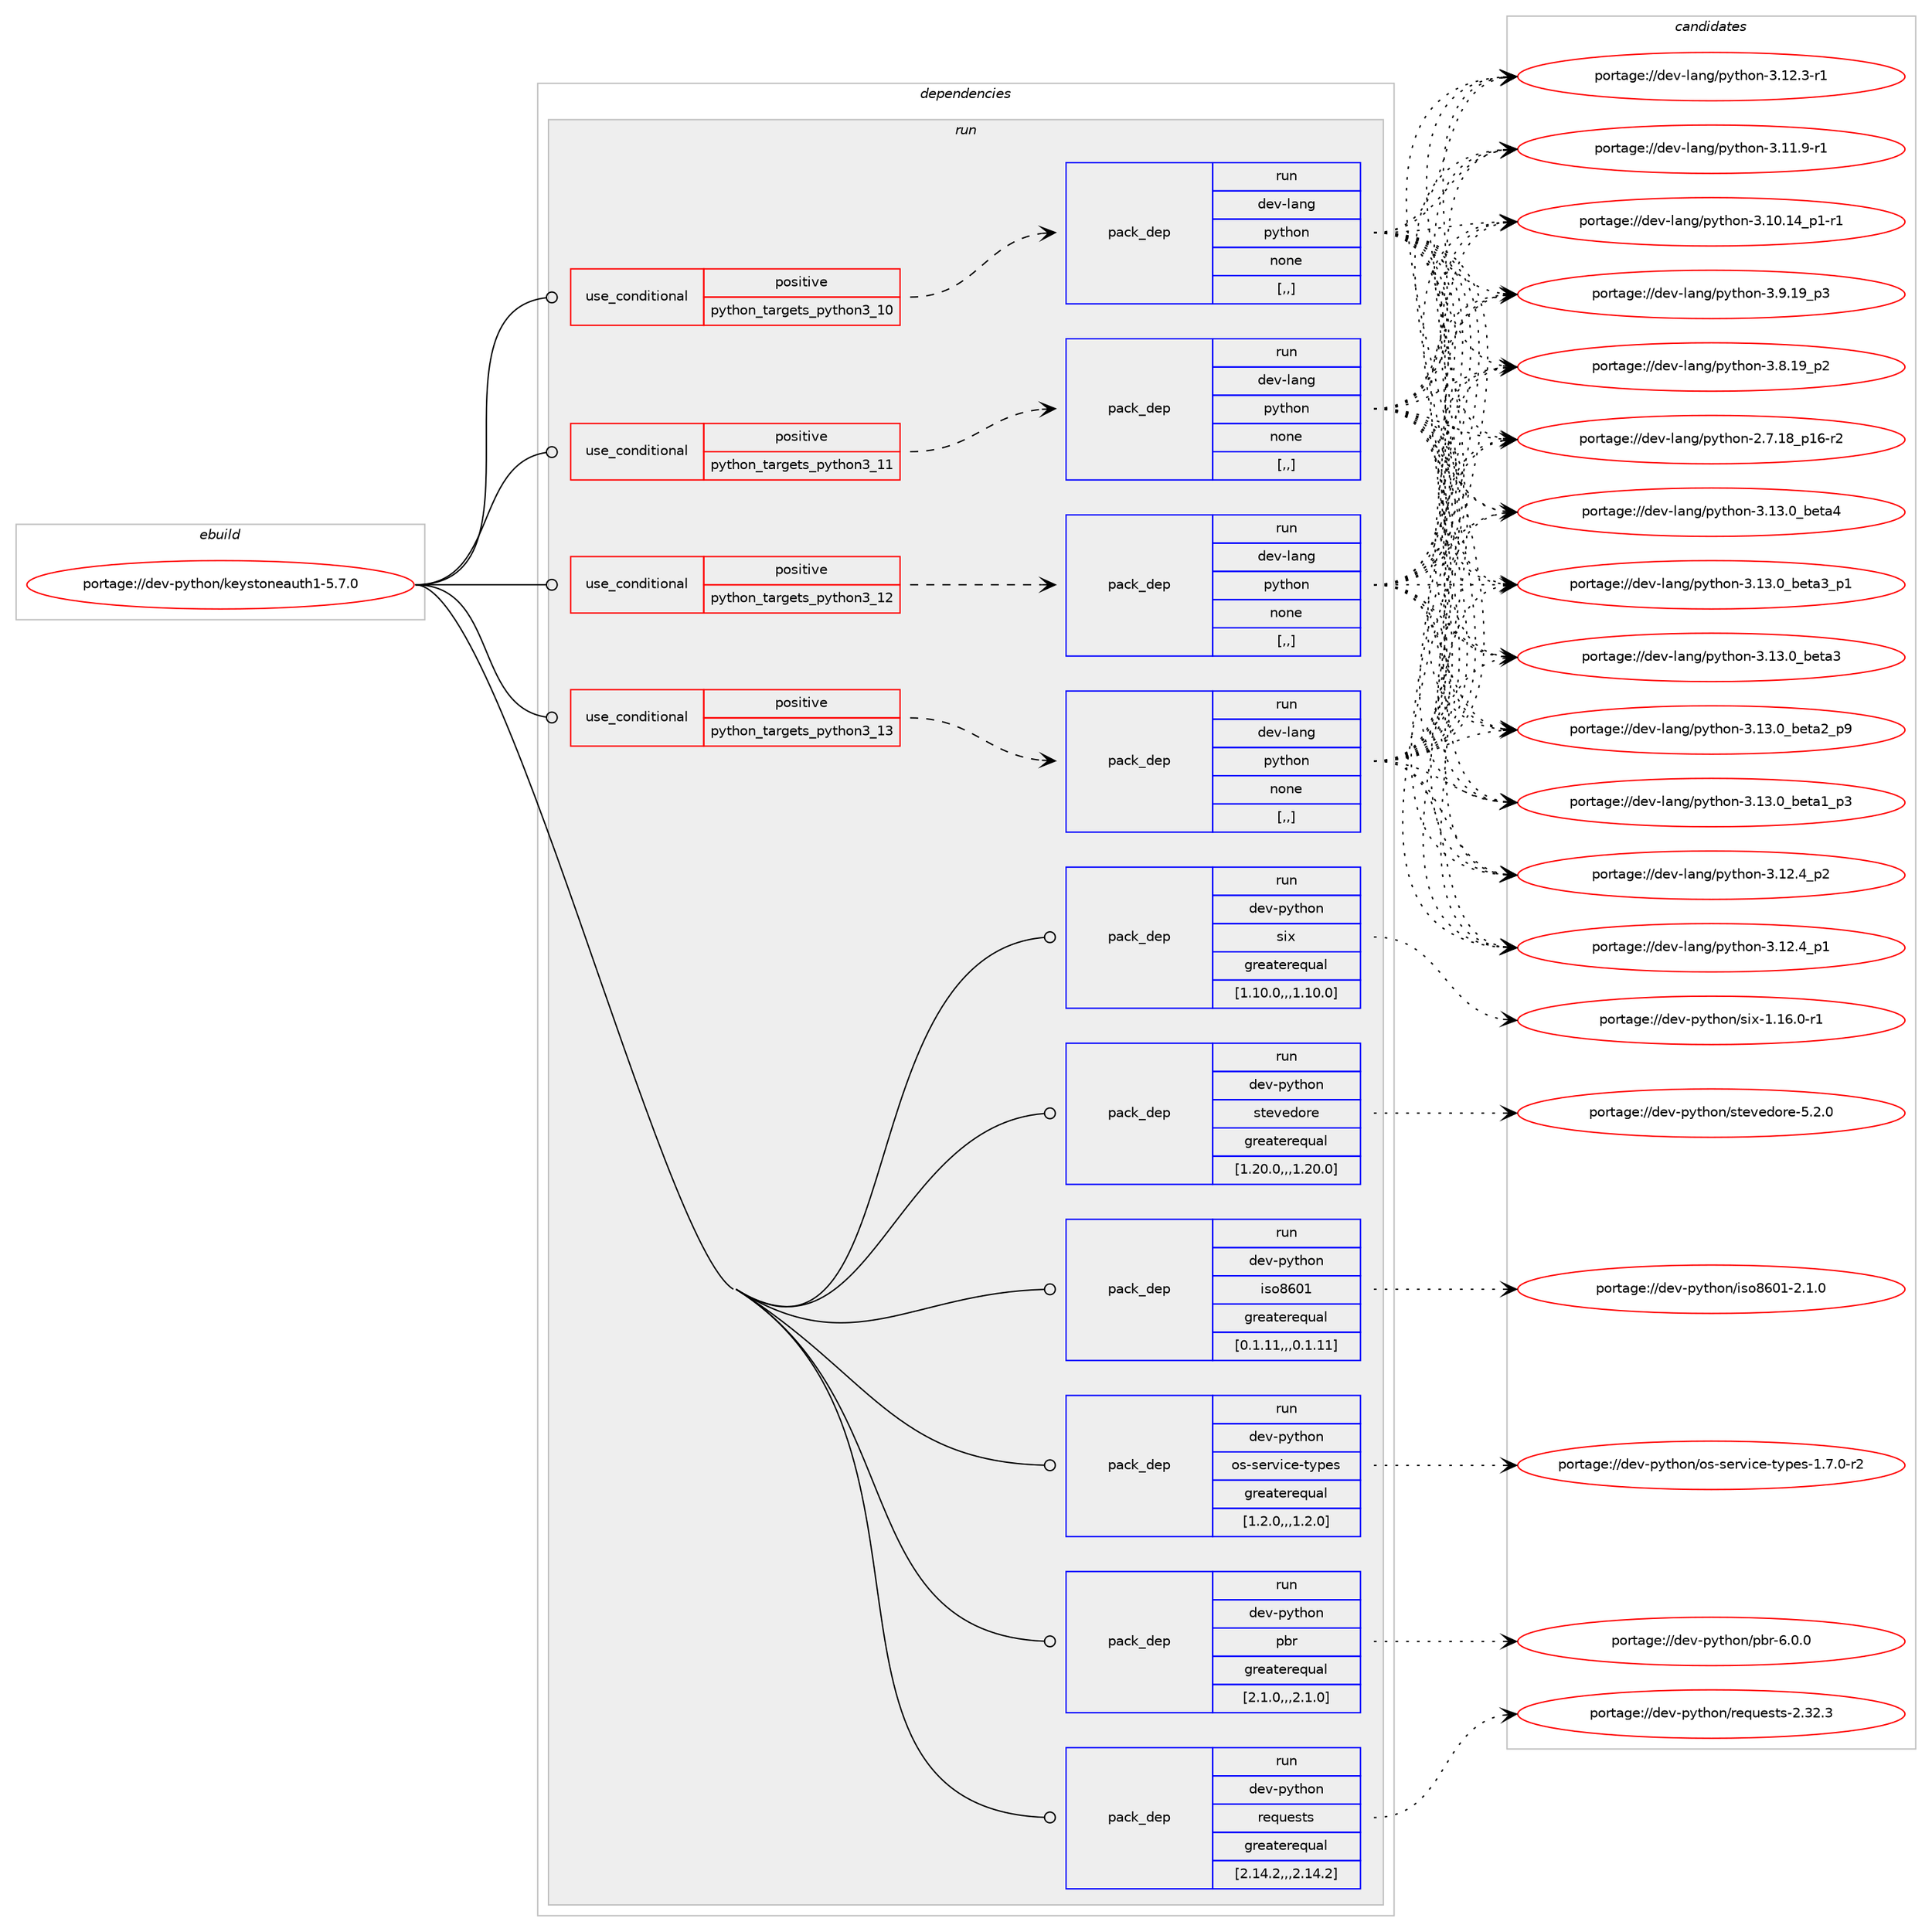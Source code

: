 digraph prolog {

# *************
# Graph options
# *************

newrank=true;
concentrate=true;
compound=true;
graph [rankdir=LR,fontname=Helvetica,fontsize=10,ranksep=1.5];#, ranksep=2.5, nodesep=0.2];
edge  [arrowhead=vee];
node  [fontname=Helvetica,fontsize=10];

# **********
# The ebuild
# **********

subgraph cluster_leftcol {
color=gray;
label=<<i>ebuild</i>>;
id [label="portage://dev-python/keystoneauth1-5.7.0", color=red, width=4, href="../dev-python/keystoneauth1-5.7.0.svg"];
}

# ****************
# The dependencies
# ****************

subgraph cluster_midcol {
color=gray;
label=<<i>dependencies</i>>;
subgraph cluster_compile {
fillcolor="#eeeeee";
style=filled;
label=<<i>compile</i>>;
}
subgraph cluster_compileandrun {
fillcolor="#eeeeee";
style=filled;
label=<<i>compile and run</i>>;
}
subgraph cluster_run {
fillcolor="#eeeeee";
style=filled;
label=<<i>run</i>>;
subgraph cond34448 {
dependency150450 [label=<<TABLE BORDER="0" CELLBORDER="1" CELLSPACING="0" CELLPADDING="4"><TR><TD ROWSPAN="3" CELLPADDING="10">use_conditional</TD></TR><TR><TD>positive</TD></TR><TR><TD>python_targets_python3_10</TD></TR></TABLE>>, shape=none, color=red];
subgraph pack114749 {
dependency150451 [label=<<TABLE BORDER="0" CELLBORDER="1" CELLSPACING="0" CELLPADDING="4" WIDTH="220"><TR><TD ROWSPAN="6" CELLPADDING="30">pack_dep</TD></TR><TR><TD WIDTH="110">run</TD></TR><TR><TD>dev-lang</TD></TR><TR><TD>python</TD></TR><TR><TD>none</TD></TR><TR><TD>[,,]</TD></TR></TABLE>>, shape=none, color=blue];
}
dependency150450:e -> dependency150451:w [weight=20,style="dashed",arrowhead="vee"];
}
id:e -> dependency150450:w [weight=20,style="solid",arrowhead="odot"];
subgraph cond34449 {
dependency150452 [label=<<TABLE BORDER="0" CELLBORDER="1" CELLSPACING="0" CELLPADDING="4"><TR><TD ROWSPAN="3" CELLPADDING="10">use_conditional</TD></TR><TR><TD>positive</TD></TR><TR><TD>python_targets_python3_11</TD></TR></TABLE>>, shape=none, color=red];
subgraph pack114750 {
dependency150453 [label=<<TABLE BORDER="0" CELLBORDER="1" CELLSPACING="0" CELLPADDING="4" WIDTH="220"><TR><TD ROWSPAN="6" CELLPADDING="30">pack_dep</TD></TR><TR><TD WIDTH="110">run</TD></TR><TR><TD>dev-lang</TD></TR><TR><TD>python</TD></TR><TR><TD>none</TD></TR><TR><TD>[,,]</TD></TR></TABLE>>, shape=none, color=blue];
}
dependency150452:e -> dependency150453:w [weight=20,style="dashed",arrowhead="vee"];
}
id:e -> dependency150452:w [weight=20,style="solid",arrowhead="odot"];
subgraph cond34450 {
dependency150454 [label=<<TABLE BORDER="0" CELLBORDER="1" CELLSPACING="0" CELLPADDING="4"><TR><TD ROWSPAN="3" CELLPADDING="10">use_conditional</TD></TR><TR><TD>positive</TD></TR><TR><TD>python_targets_python3_12</TD></TR></TABLE>>, shape=none, color=red];
subgraph pack114751 {
dependency150455 [label=<<TABLE BORDER="0" CELLBORDER="1" CELLSPACING="0" CELLPADDING="4" WIDTH="220"><TR><TD ROWSPAN="6" CELLPADDING="30">pack_dep</TD></TR><TR><TD WIDTH="110">run</TD></TR><TR><TD>dev-lang</TD></TR><TR><TD>python</TD></TR><TR><TD>none</TD></TR><TR><TD>[,,]</TD></TR></TABLE>>, shape=none, color=blue];
}
dependency150454:e -> dependency150455:w [weight=20,style="dashed",arrowhead="vee"];
}
id:e -> dependency150454:w [weight=20,style="solid",arrowhead="odot"];
subgraph cond34451 {
dependency150456 [label=<<TABLE BORDER="0" CELLBORDER="1" CELLSPACING="0" CELLPADDING="4"><TR><TD ROWSPAN="3" CELLPADDING="10">use_conditional</TD></TR><TR><TD>positive</TD></TR><TR><TD>python_targets_python3_13</TD></TR></TABLE>>, shape=none, color=red];
subgraph pack114752 {
dependency150457 [label=<<TABLE BORDER="0" CELLBORDER="1" CELLSPACING="0" CELLPADDING="4" WIDTH="220"><TR><TD ROWSPAN="6" CELLPADDING="30">pack_dep</TD></TR><TR><TD WIDTH="110">run</TD></TR><TR><TD>dev-lang</TD></TR><TR><TD>python</TD></TR><TR><TD>none</TD></TR><TR><TD>[,,]</TD></TR></TABLE>>, shape=none, color=blue];
}
dependency150456:e -> dependency150457:w [weight=20,style="dashed",arrowhead="vee"];
}
id:e -> dependency150456:w [weight=20,style="solid",arrowhead="odot"];
subgraph pack114753 {
dependency150458 [label=<<TABLE BORDER="0" CELLBORDER="1" CELLSPACING="0" CELLPADDING="4" WIDTH="220"><TR><TD ROWSPAN="6" CELLPADDING="30">pack_dep</TD></TR><TR><TD WIDTH="110">run</TD></TR><TR><TD>dev-python</TD></TR><TR><TD>iso8601</TD></TR><TR><TD>greaterequal</TD></TR><TR><TD>[0.1.11,,,0.1.11]</TD></TR></TABLE>>, shape=none, color=blue];
}
id:e -> dependency150458:w [weight=20,style="solid",arrowhead="odot"];
subgraph pack114754 {
dependency150459 [label=<<TABLE BORDER="0" CELLBORDER="1" CELLSPACING="0" CELLPADDING="4" WIDTH="220"><TR><TD ROWSPAN="6" CELLPADDING="30">pack_dep</TD></TR><TR><TD WIDTH="110">run</TD></TR><TR><TD>dev-python</TD></TR><TR><TD>os-service-types</TD></TR><TR><TD>greaterequal</TD></TR><TR><TD>[1.2.0,,,1.2.0]</TD></TR></TABLE>>, shape=none, color=blue];
}
id:e -> dependency150459:w [weight=20,style="solid",arrowhead="odot"];
subgraph pack114755 {
dependency150460 [label=<<TABLE BORDER="0" CELLBORDER="1" CELLSPACING="0" CELLPADDING="4" WIDTH="220"><TR><TD ROWSPAN="6" CELLPADDING="30">pack_dep</TD></TR><TR><TD WIDTH="110">run</TD></TR><TR><TD>dev-python</TD></TR><TR><TD>pbr</TD></TR><TR><TD>greaterequal</TD></TR><TR><TD>[2.1.0,,,2.1.0]</TD></TR></TABLE>>, shape=none, color=blue];
}
id:e -> dependency150460:w [weight=20,style="solid",arrowhead="odot"];
subgraph pack114756 {
dependency150461 [label=<<TABLE BORDER="0" CELLBORDER="1" CELLSPACING="0" CELLPADDING="4" WIDTH="220"><TR><TD ROWSPAN="6" CELLPADDING="30">pack_dep</TD></TR><TR><TD WIDTH="110">run</TD></TR><TR><TD>dev-python</TD></TR><TR><TD>requests</TD></TR><TR><TD>greaterequal</TD></TR><TR><TD>[2.14.2,,,2.14.2]</TD></TR></TABLE>>, shape=none, color=blue];
}
id:e -> dependency150461:w [weight=20,style="solid",arrowhead="odot"];
subgraph pack114757 {
dependency150462 [label=<<TABLE BORDER="0" CELLBORDER="1" CELLSPACING="0" CELLPADDING="4" WIDTH="220"><TR><TD ROWSPAN="6" CELLPADDING="30">pack_dep</TD></TR><TR><TD WIDTH="110">run</TD></TR><TR><TD>dev-python</TD></TR><TR><TD>six</TD></TR><TR><TD>greaterequal</TD></TR><TR><TD>[1.10.0,,,1.10.0]</TD></TR></TABLE>>, shape=none, color=blue];
}
id:e -> dependency150462:w [weight=20,style="solid",arrowhead="odot"];
subgraph pack114758 {
dependency150463 [label=<<TABLE BORDER="0" CELLBORDER="1" CELLSPACING="0" CELLPADDING="4" WIDTH="220"><TR><TD ROWSPAN="6" CELLPADDING="30">pack_dep</TD></TR><TR><TD WIDTH="110">run</TD></TR><TR><TD>dev-python</TD></TR><TR><TD>stevedore</TD></TR><TR><TD>greaterequal</TD></TR><TR><TD>[1.20.0,,,1.20.0]</TD></TR></TABLE>>, shape=none, color=blue];
}
id:e -> dependency150463:w [weight=20,style="solid",arrowhead="odot"];
}
}

# **************
# The candidates
# **************

subgraph cluster_choices {
rank=same;
color=gray;
label=<<i>candidates</i>>;

subgraph choice114749 {
color=black;
nodesep=1;
choice1001011184510897110103471121211161041111104551464951464895981011169752 [label="portage://dev-lang/python-3.13.0_beta4", color=red, width=4,href="../dev-lang/python-3.13.0_beta4.svg"];
choice10010111845108971101034711212111610411111045514649514648959810111697519511249 [label="portage://dev-lang/python-3.13.0_beta3_p1", color=red, width=4,href="../dev-lang/python-3.13.0_beta3_p1.svg"];
choice1001011184510897110103471121211161041111104551464951464895981011169751 [label="portage://dev-lang/python-3.13.0_beta3", color=red, width=4,href="../dev-lang/python-3.13.0_beta3.svg"];
choice10010111845108971101034711212111610411111045514649514648959810111697509511257 [label="portage://dev-lang/python-3.13.0_beta2_p9", color=red, width=4,href="../dev-lang/python-3.13.0_beta2_p9.svg"];
choice10010111845108971101034711212111610411111045514649514648959810111697499511251 [label="portage://dev-lang/python-3.13.0_beta1_p3", color=red, width=4,href="../dev-lang/python-3.13.0_beta1_p3.svg"];
choice100101118451089711010347112121116104111110455146495046529511250 [label="portage://dev-lang/python-3.12.4_p2", color=red, width=4,href="../dev-lang/python-3.12.4_p2.svg"];
choice100101118451089711010347112121116104111110455146495046529511249 [label="portage://dev-lang/python-3.12.4_p1", color=red, width=4,href="../dev-lang/python-3.12.4_p1.svg"];
choice100101118451089711010347112121116104111110455146495046514511449 [label="portage://dev-lang/python-3.12.3-r1", color=red, width=4,href="../dev-lang/python-3.12.3-r1.svg"];
choice100101118451089711010347112121116104111110455146494946574511449 [label="portage://dev-lang/python-3.11.9-r1", color=red, width=4,href="../dev-lang/python-3.11.9-r1.svg"];
choice100101118451089711010347112121116104111110455146494846495295112494511449 [label="portage://dev-lang/python-3.10.14_p1-r1", color=red, width=4,href="../dev-lang/python-3.10.14_p1-r1.svg"];
choice100101118451089711010347112121116104111110455146574649579511251 [label="portage://dev-lang/python-3.9.19_p3", color=red, width=4,href="../dev-lang/python-3.9.19_p3.svg"];
choice100101118451089711010347112121116104111110455146564649579511250 [label="portage://dev-lang/python-3.8.19_p2", color=red, width=4,href="../dev-lang/python-3.8.19_p2.svg"];
choice100101118451089711010347112121116104111110455046554649569511249544511450 [label="portage://dev-lang/python-2.7.18_p16-r2", color=red, width=4,href="../dev-lang/python-2.7.18_p16-r2.svg"];
dependency150451:e -> choice1001011184510897110103471121211161041111104551464951464895981011169752:w [style=dotted,weight="100"];
dependency150451:e -> choice10010111845108971101034711212111610411111045514649514648959810111697519511249:w [style=dotted,weight="100"];
dependency150451:e -> choice1001011184510897110103471121211161041111104551464951464895981011169751:w [style=dotted,weight="100"];
dependency150451:e -> choice10010111845108971101034711212111610411111045514649514648959810111697509511257:w [style=dotted,weight="100"];
dependency150451:e -> choice10010111845108971101034711212111610411111045514649514648959810111697499511251:w [style=dotted,weight="100"];
dependency150451:e -> choice100101118451089711010347112121116104111110455146495046529511250:w [style=dotted,weight="100"];
dependency150451:e -> choice100101118451089711010347112121116104111110455146495046529511249:w [style=dotted,weight="100"];
dependency150451:e -> choice100101118451089711010347112121116104111110455146495046514511449:w [style=dotted,weight="100"];
dependency150451:e -> choice100101118451089711010347112121116104111110455146494946574511449:w [style=dotted,weight="100"];
dependency150451:e -> choice100101118451089711010347112121116104111110455146494846495295112494511449:w [style=dotted,weight="100"];
dependency150451:e -> choice100101118451089711010347112121116104111110455146574649579511251:w [style=dotted,weight="100"];
dependency150451:e -> choice100101118451089711010347112121116104111110455146564649579511250:w [style=dotted,weight="100"];
dependency150451:e -> choice100101118451089711010347112121116104111110455046554649569511249544511450:w [style=dotted,weight="100"];
}
subgraph choice114750 {
color=black;
nodesep=1;
choice1001011184510897110103471121211161041111104551464951464895981011169752 [label="portage://dev-lang/python-3.13.0_beta4", color=red, width=4,href="../dev-lang/python-3.13.0_beta4.svg"];
choice10010111845108971101034711212111610411111045514649514648959810111697519511249 [label="portage://dev-lang/python-3.13.0_beta3_p1", color=red, width=4,href="../dev-lang/python-3.13.0_beta3_p1.svg"];
choice1001011184510897110103471121211161041111104551464951464895981011169751 [label="portage://dev-lang/python-3.13.0_beta3", color=red, width=4,href="../dev-lang/python-3.13.0_beta3.svg"];
choice10010111845108971101034711212111610411111045514649514648959810111697509511257 [label="portage://dev-lang/python-3.13.0_beta2_p9", color=red, width=4,href="../dev-lang/python-3.13.0_beta2_p9.svg"];
choice10010111845108971101034711212111610411111045514649514648959810111697499511251 [label="portage://dev-lang/python-3.13.0_beta1_p3", color=red, width=4,href="../dev-lang/python-3.13.0_beta1_p3.svg"];
choice100101118451089711010347112121116104111110455146495046529511250 [label="portage://dev-lang/python-3.12.4_p2", color=red, width=4,href="../dev-lang/python-3.12.4_p2.svg"];
choice100101118451089711010347112121116104111110455146495046529511249 [label="portage://dev-lang/python-3.12.4_p1", color=red, width=4,href="../dev-lang/python-3.12.4_p1.svg"];
choice100101118451089711010347112121116104111110455146495046514511449 [label="portage://dev-lang/python-3.12.3-r1", color=red, width=4,href="../dev-lang/python-3.12.3-r1.svg"];
choice100101118451089711010347112121116104111110455146494946574511449 [label="portage://dev-lang/python-3.11.9-r1", color=red, width=4,href="../dev-lang/python-3.11.9-r1.svg"];
choice100101118451089711010347112121116104111110455146494846495295112494511449 [label="portage://dev-lang/python-3.10.14_p1-r1", color=red, width=4,href="../dev-lang/python-3.10.14_p1-r1.svg"];
choice100101118451089711010347112121116104111110455146574649579511251 [label="portage://dev-lang/python-3.9.19_p3", color=red, width=4,href="../dev-lang/python-3.9.19_p3.svg"];
choice100101118451089711010347112121116104111110455146564649579511250 [label="portage://dev-lang/python-3.8.19_p2", color=red, width=4,href="../dev-lang/python-3.8.19_p2.svg"];
choice100101118451089711010347112121116104111110455046554649569511249544511450 [label="portage://dev-lang/python-2.7.18_p16-r2", color=red, width=4,href="../dev-lang/python-2.7.18_p16-r2.svg"];
dependency150453:e -> choice1001011184510897110103471121211161041111104551464951464895981011169752:w [style=dotted,weight="100"];
dependency150453:e -> choice10010111845108971101034711212111610411111045514649514648959810111697519511249:w [style=dotted,weight="100"];
dependency150453:e -> choice1001011184510897110103471121211161041111104551464951464895981011169751:w [style=dotted,weight="100"];
dependency150453:e -> choice10010111845108971101034711212111610411111045514649514648959810111697509511257:w [style=dotted,weight="100"];
dependency150453:e -> choice10010111845108971101034711212111610411111045514649514648959810111697499511251:w [style=dotted,weight="100"];
dependency150453:e -> choice100101118451089711010347112121116104111110455146495046529511250:w [style=dotted,weight="100"];
dependency150453:e -> choice100101118451089711010347112121116104111110455146495046529511249:w [style=dotted,weight="100"];
dependency150453:e -> choice100101118451089711010347112121116104111110455146495046514511449:w [style=dotted,weight="100"];
dependency150453:e -> choice100101118451089711010347112121116104111110455146494946574511449:w [style=dotted,weight="100"];
dependency150453:e -> choice100101118451089711010347112121116104111110455146494846495295112494511449:w [style=dotted,weight="100"];
dependency150453:e -> choice100101118451089711010347112121116104111110455146574649579511251:w [style=dotted,weight="100"];
dependency150453:e -> choice100101118451089711010347112121116104111110455146564649579511250:w [style=dotted,weight="100"];
dependency150453:e -> choice100101118451089711010347112121116104111110455046554649569511249544511450:w [style=dotted,weight="100"];
}
subgraph choice114751 {
color=black;
nodesep=1;
choice1001011184510897110103471121211161041111104551464951464895981011169752 [label="portage://dev-lang/python-3.13.0_beta4", color=red, width=4,href="../dev-lang/python-3.13.0_beta4.svg"];
choice10010111845108971101034711212111610411111045514649514648959810111697519511249 [label="portage://dev-lang/python-3.13.0_beta3_p1", color=red, width=4,href="../dev-lang/python-3.13.0_beta3_p1.svg"];
choice1001011184510897110103471121211161041111104551464951464895981011169751 [label="portage://dev-lang/python-3.13.0_beta3", color=red, width=4,href="../dev-lang/python-3.13.0_beta3.svg"];
choice10010111845108971101034711212111610411111045514649514648959810111697509511257 [label="portage://dev-lang/python-3.13.0_beta2_p9", color=red, width=4,href="../dev-lang/python-3.13.0_beta2_p9.svg"];
choice10010111845108971101034711212111610411111045514649514648959810111697499511251 [label="portage://dev-lang/python-3.13.0_beta1_p3", color=red, width=4,href="../dev-lang/python-3.13.0_beta1_p3.svg"];
choice100101118451089711010347112121116104111110455146495046529511250 [label="portage://dev-lang/python-3.12.4_p2", color=red, width=4,href="../dev-lang/python-3.12.4_p2.svg"];
choice100101118451089711010347112121116104111110455146495046529511249 [label="portage://dev-lang/python-3.12.4_p1", color=red, width=4,href="../dev-lang/python-3.12.4_p1.svg"];
choice100101118451089711010347112121116104111110455146495046514511449 [label="portage://dev-lang/python-3.12.3-r1", color=red, width=4,href="../dev-lang/python-3.12.3-r1.svg"];
choice100101118451089711010347112121116104111110455146494946574511449 [label="portage://dev-lang/python-3.11.9-r1", color=red, width=4,href="../dev-lang/python-3.11.9-r1.svg"];
choice100101118451089711010347112121116104111110455146494846495295112494511449 [label="portage://dev-lang/python-3.10.14_p1-r1", color=red, width=4,href="../dev-lang/python-3.10.14_p1-r1.svg"];
choice100101118451089711010347112121116104111110455146574649579511251 [label="portage://dev-lang/python-3.9.19_p3", color=red, width=4,href="../dev-lang/python-3.9.19_p3.svg"];
choice100101118451089711010347112121116104111110455146564649579511250 [label="portage://dev-lang/python-3.8.19_p2", color=red, width=4,href="../dev-lang/python-3.8.19_p2.svg"];
choice100101118451089711010347112121116104111110455046554649569511249544511450 [label="portage://dev-lang/python-2.7.18_p16-r2", color=red, width=4,href="../dev-lang/python-2.7.18_p16-r2.svg"];
dependency150455:e -> choice1001011184510897110103471121211161041111104551464951464895981011169752:w [style=dotted,weight="100"];
dependency150455:e -> choice10010111845108971101034711212111610411111045514649514648959810111697519511249:w [style=dotted,weight="100"];
dependency150455:e -> choice1001011184510897110103471121211161041111104551464951464895981011169751:w [style=dotted,weight="100"];
dependency150455:e -> choice10010111845108971101034711212111610411111045514649514648959810111697509511257:w [style=dotted,weight="100"];
dependency150455:e -> choice10010111845108971101034711212111610411111045514649514648959810111697499511251:w [style=dotted,weight="100"];
dependency150455:e -> choice100101118451089711010347112121116104111110455146495046529511250:w [style=dotted,weight="100"];
dependency150455:e -> choice100101118451089711010347112121116104111110455146495046529511249:w [style=dotted,weight="100"];
dependency150455:e -> choice100101118451089711010347112121116104111110455146495046514511449:w [style=dotted,weight="100"];
dependency150455:e -> choice100101118451089711010347112121116104111110455146494946574511449:w [style=dotted,weight="100"];
dependency150455:e -> choice100101118451089711010347112121116104111110455146494846495295112494511449:w [style=dotted,weight="100"];
dependency150455:e -> choice100101118451089711010347112121116104111110455146574649579511251:w [style=dotted,weight="100"];
dependency150455:e -> choice100101118451089711010347112121116104111110455146564649579511250:w [style=dotted,weight="100"];
dependency150455:e -> choice100101118451089711010347112121116104111110455046554649569511249544511450:w [style=dotted,weight="100"];
}
subgraph choice114752 {
color=black;
nodesep=1;
choice1001011184510897110103471121211161041111104551464951464895981011169752 [label="portage://dev-lang/python-3.13.0_beta4", color=red, width=4,href="../dev-lang/python-3.13.0_beta4.svg"];
choice10010111845108971101034711212111610411111045514649514648959810111697519511249 [label="portage://dev-lang/python-3.13.0_beta3_p1", color=red, width=4,href="../dev-lang/python-3.13.0_beta3_p1.svg"];
choice1001011184510897110103471121211161041111104551464951464895981011169751 [label="portage://dev-lang/python-3.13.0_beta3", color=red, width=4,href="../dev-lang/python-3.13.0_beta3.svg"];
choice10010111845108971101034711212111610411111045514649514648959810111697509511257 [label="portage://dev-lang/python-3.13.0_beta2_p9", color=red, width=4,href="../dev-lang/python-3.13.0_beta2_p9.svg"];
choice10010111845108971101034711212111610411111045514649514648959810111697499511251 [label="portage://dev-lang/python-3.13.0_beta1_p3", color=red, width=4,href="../dev-lang/python-3.13.0_beta1_p3.svg"];
choice100101118451089711010347112121116104111110455146495046529511250 [label="portage://dev-lang/python-3.12.4_p2", color=red, width=4,href="../dev-lang/python-3.12.4_p2.svg"];
choice100101118451089711010347112121116104111110455146495046529511249 [label="portage://dev-lang/python-3.12.4_p1", color=red, width=4,href="../dev-lang/python-3.12.4_p1.svg"];
choice100101118451089711010347112121116104111110455146495046514511449 [label="portage://dev-lang/python-3.12.3-r1", color=red, width=4,href="../dev-lang/python-3.12.3-r1.svg"];
choice100101118451089711010347112121116104111110455146494946574511449 [label="portage://dev-lang/python-3.11.9-r1", color=red, width=4,href="../dev-lang/python-3.11.9-r1.svg"];
choice100101118451089711010347112121116104111110455146494846495295112494511449 [label="portage://dev-lang/python-3.10.14_p1-r1", color=red, width=4,href="../dev-lang/python-3.10.14_p1-r1.svg"];
choice100101118451089711010347112121116104111110455146574649579511251 [label="portage://dev-lang/python-3.9.19_p3", color=red, width=4,href="../dev-lang/python-3.9.19_p3.svg"];
choice100101118451089711010347112121116104111110455146564649579511250 [label="portage://dev-lang/python-3.8.19_p2", color=red, width=4,href="../dev-lang/python-3.8.19_p2.svg"];
choice100101118451089711010347112121116104111110455046554649569511249544511450 [label="portage://dev-lang/python-2.7.18_p16-r2", color=red, width=4,href="../dev-lang/python-2.7.18_p16-r2.svg"];
dependency150457:e -> choice1001011184510897110103471121211161041111104551464951464895981011169752:w [style=dotted,weight="100"];
dependency150457:e -> choice10010111845108971101034711212111610411111045514649514648959810111697519511249:w [style=dotted,weight="100"];
dependency150457:e -> choice1001011184510897110103471121211161041111104551464951464895981011169751:w [style=dotted,weight="100"];
dependency150457:e -> choice10010111845108971101034711212111610411111045514649514648959810111697509511257:w [style=dotted,weight="100"];
dependency150457:e -> choice10010111845108971101034711212111610411111045514649514648959810111697499511251:w [style=dotted,weight="100"];
dependency150457:e -> choice100101118451089711010347112121116104111110455146495046529511250:w [style=dotted,weight="100"];
dependency150457:e -> choice100101118451089711010347112121116104111110455146495046529511249:w [style=dotted,weight="100"];
dependency150457:e -> choice100101118451089711010347112121116104111110455146495046514511449:w [style=dotted,weight="100"];
dependency150457:e -> choice100101118451089711010347112121116104111110455146494946574511449:w [style=dotted,weight="100"];
dependency150457:e -> choice100101118451089711010347112121116104111110455146494846495295112494511449:w [style=dotted,weight="100"];
dependency150457:e -> choice100101118451089711010347112121116104111110455146574649579511251:w [style=dotted,weight="100"];
dependency150457:e -> choice100101118451089711010347112121116104111110455146564649579511250:w [style=dotted,weight="100"];
dependency150457:e -> choice100101118451089711010347112121116104111110455046554649569511249544511450:w [style=dotted,weight="100"];
}
subgraph choice114753 {
color=black;
nodesep=1;
choice100101118451121211161041111104710511511156544849455046494648 [label="portage://dev-python/iso8601-2.1.0", color=red, width=4,href="../dev-python/iso8601-2.1.0.svg"];
dependency150458:e -> choice100101118451121211161041111104710511511156544849455046494648:w [style=dotted,weight="100"];
}
subgraph choice114754 {
color=black;
nodesep=1;
choice10010111845112121116104111110471111154511510111411810599101451161211121011154549465546484511450 [label="portage://dev-python/os-service-types-1.7.0-r2", color=red, width=4,href="../dev-python/os-service-types-1.7.0-r2.svg"];
dependency150459:e -> choice10010111845112121116104111110471111154511510111411810599101451161211121011154549465546484511450:w [style=dotted,weight="100"];
}
subgraph choice114755 {
color=black;
nodesep=1;
choice100101118451121211161041111104711298114455446484648 [label="portage://dev-python/pbr-6.0.0", color=red, width=4,href="../dev-python/pbr-6.0.0.svg"];
dependency150460:e -> choice100101118451121211161041111104711298114455446484648:w [style=dotted,weight="100"];
}
subgraph choice114756 {
color=black;
nodesep=1;
choice100101118451121211161041111104711410111311710111511611545504651504651 [label="portage://dev-python/requests-2.32.3", color=red, width=4,href="../dev-python/requests-2.32.3.svg"];
dependency150461:e -> choice100101118451121211161041111104711410111311710111511611545504651504651:w [style=dotted,weight="100"];
}
subgraph choice114757 {
color=black;
nodesep=1;
choice1001011184511212111610411111047115105120454946495446484511449 [label="portage://dev-python/six-1.16.0-r1", color=red, width=4,href="../dev-python/six-1.16.0-r1.svg"];
dependency150462:e -> choice1001011184511212111610411111047115105120454946495446484511449:w [style=dotted,weight="100"];
}
subgraph choice114758 {
color=black;
nodesep=1;
choice1001011184511212111610411111047115116101118101100111114101455346504648 [label="portage://dev-python/stevedore-5.2.0", color=red, width=4,href="../dev-python/stevedore-5.2.0.svg"];
dependency150463:e -> choice1001011184511212111610411111047115116101118101100111114101455346504648:w [style=dotted,weight="100"];
}
}

}
